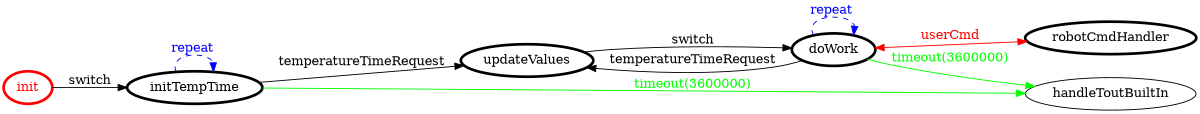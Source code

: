 /*
*
* A GraphViz DOT FSM description 
* Please use a GraphViz visualizer (like http://www.webgraphviz.com)
*  
*/

digraph finite_state_machine {
	rankdir=LR
	size="8,5"
	
	init [ color = red ][ fontcolor = red ][ penwidth = 3 ]
	doWork [ color = black ][ fontcolor = black ][ penwidth = 3 ]
	initTempTime [ color = black ][ fontcolor = black ][ penwidth = 3 ]
	updateValues [ color = black ][ fontcolor = black ][ penwidth = 3 ]
	robotCmdHandler [ color = black ][ fontcolor = black ][ penwidth = 3 ]
	
	initTempTime -> initTempTime [ label = "repeat "][ style = dashed ][ color = blue ][ fontcolor = blue ]
	doWork -> handleToutBuiltIn [ label = "timeout(3600000)" ][ color = green ][ fontcolor = green ]
	updateValues -> doWork [ label = "switch" ][ color = black ][ fontcolor = black ]
	initTempTime -> updateValues [ label = "temperatureTimeRequest" ][ color = black ][ fontcolor = black ]
	initTempTime -> handleToutBuiltIn [ label = "timeout(3600000)" ][ color = green ][ fontcolor = green ]
	doWork -> robotCmdHandler [ label = "userCmd" ][ color = red ][ fontcolor = red ][ dir = both ]
	doWork -> updateValues [ label = "temperatureTimeRequest" ][ color = black ][ fontcolor = black ]
	init -> initTempTime [ label = "switch" ][ color = black ][ fontcolor = black ]
	doWork -> doWork [ label = "repeat "][ style = dashed ][ color = blue ][ fontcolor = blue ]
}
